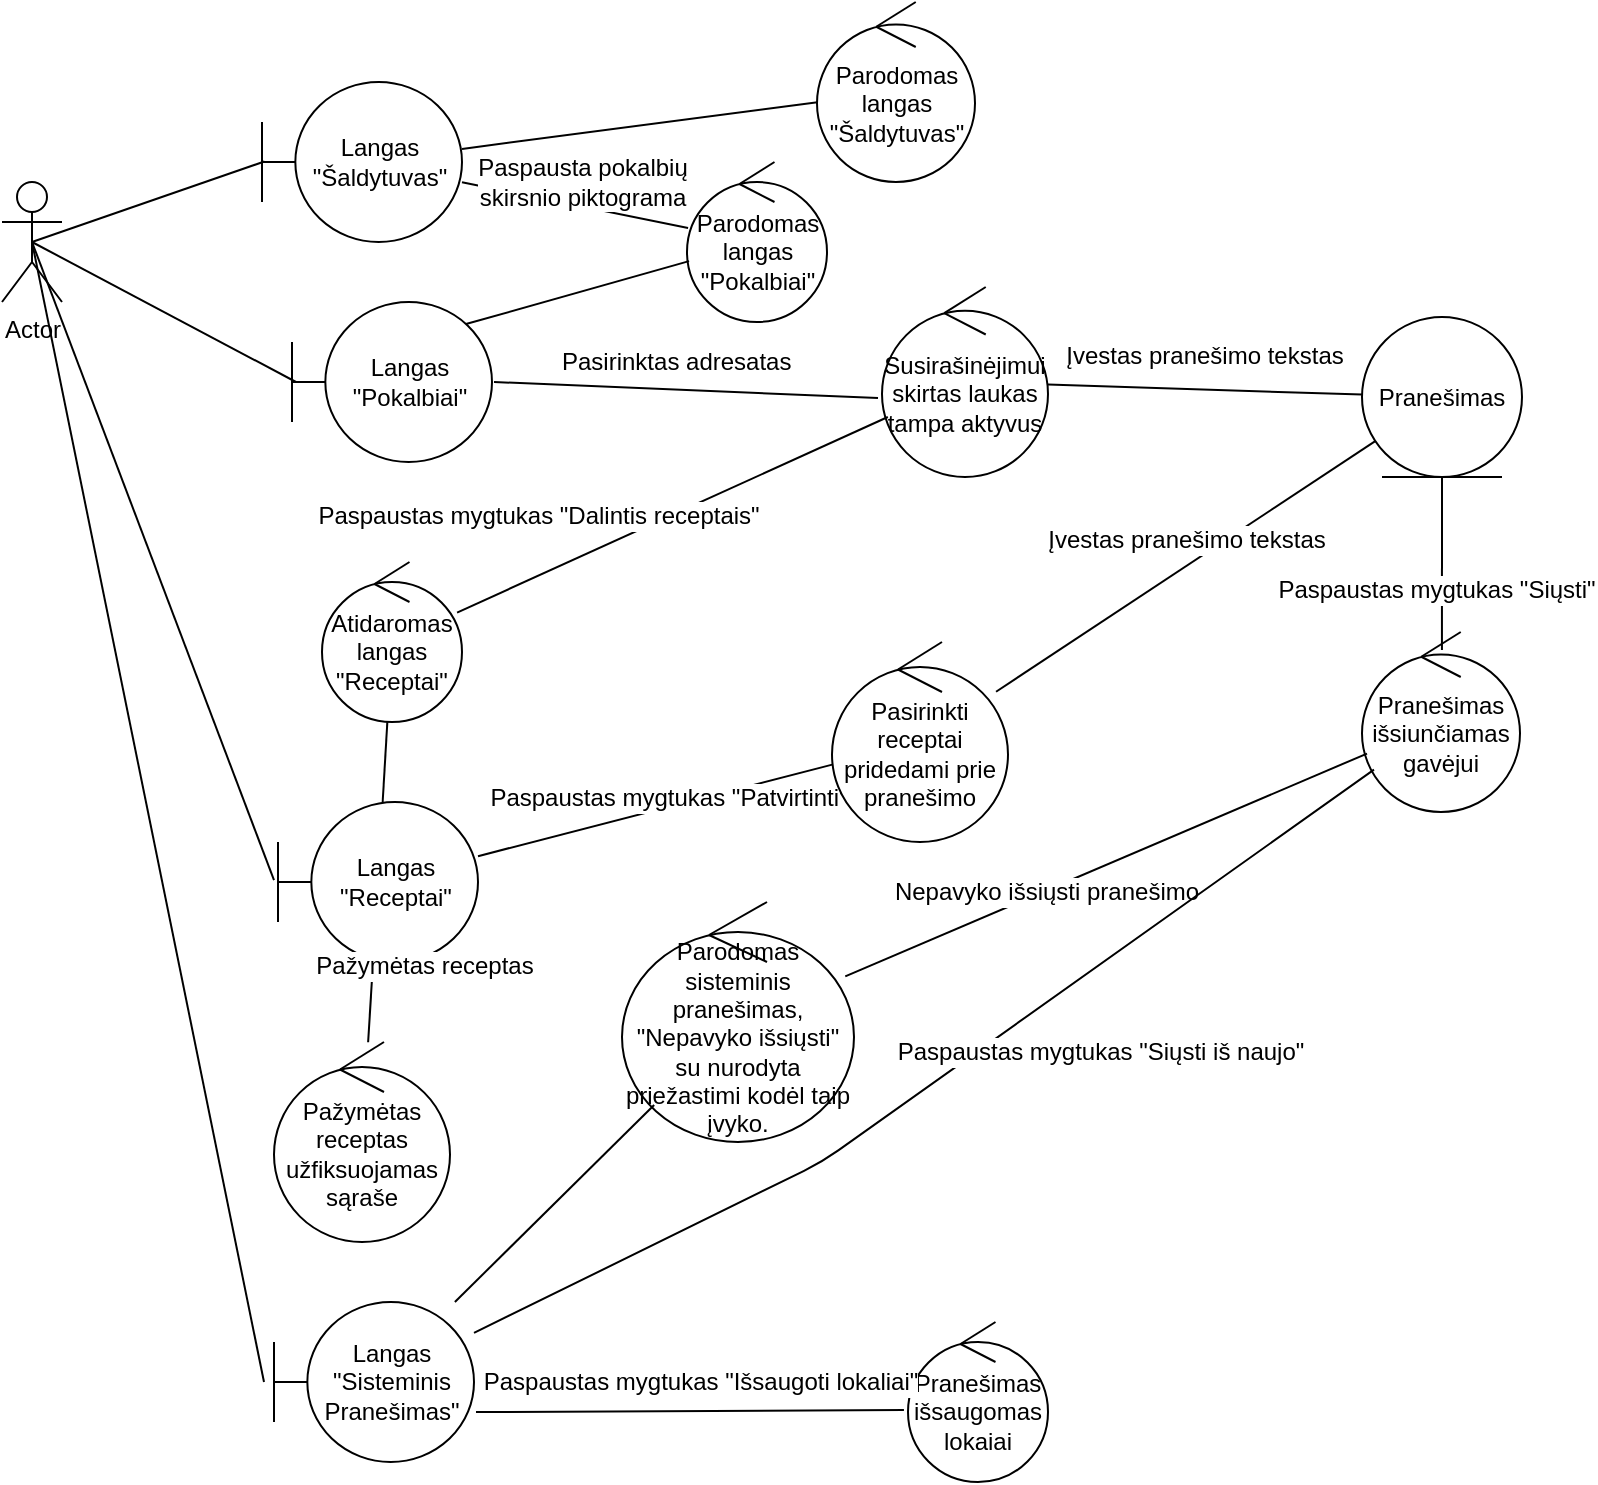 <mxfile version="10.6.0" type="github"><diagram id="qGVhidxi3qc4Q2dun7Jg" name="Page-1"><mxGraphModel dx="1796" dy="591" grid="1" gridSize="10" guides="1" tooltips="1" connect="1" arrows="1" fold="1" page="1" pageScale="1" pageWidth="827" pageHeight="1169" math="0" shadow="0"><root><mxCell id="0"/><mxCell id="1" parent="0"/><mxCell id="P2x7NdR0kpHgVezgbXJG-1" value="Actor" style="shape=umlActor;verticalLabelPosition=bottom;labelBackgroundColor=#ffffff;verticalAlign=top;html=1;outlineConnect=0;" parent="1" vertex="1"><mxGeometry x="-100" y="210" width="30" height="60" as="geometry"/></mxCell><mxCell id="P2x7NdR0kpHgVezgbXJG-2" value="Langas &quot;Šaldytuvas&quot;" style="shape=umlBoundary;whiteSpace=wrap;html=1;" parent="1" vertex="1"><mxGeometry x="30" y="160" width="100" height="80" as="geometry"/></mxCell><mxCell id="P2x7NdR0kpHgVezgbXJG-3" value="" style="endArrow=none;html=1;exitX=0.5;exitY=0.5;exitDx=0;exitDy=0;exitPerimeter=0;entryX=0.012;entryY=0.497;entryDx=0;entryDy=0;entryPerimeter=0;" parent="1" source="P2x7NdR0kpHgVezgbXJG-1" target="P2x7NdR0kpHgVezgbXJG-2" edge="1"><mxGeometry width="50" height="50" relative="1" as="geometry"><mxPoint x="-100" y="360" as="sourcePoint"/><mxPoint x="-50" y="310" as="targetPoint"/></mxGeometry></mxCell><mxCell id="P2x7NdR0kpHgVezgbXJG-9" value="Parodomas langas &quot;Pokalbiai&quot;" style="ellipse;shape=umlControl;whiteSpace=wrap;html=1;" parent="1" vertex="1"><mxGeometry x="242.5" y="200" width="70" height="80" as="geometry"/></mxCell><mxCell id="P2x7NdR0kpHgVezgbXJG-11" value="" style="endArrow=none;html=1;" parent="1" source="P2x7NdR0kpHgVezgbXJG-2" target="P2x7NdR0kpHgVezgbXJG-9" edge="1"><mxGeometry width="50" height="50" relative="1" as="geometry"><mxPoint x="-100" y="360" as="sourcePoint"/><mxPoint x="-50" y="310" as="targetPoint"/></mxGeometry></mxCell><mxCell id="P2x7NdR0kpHgVezgbXJG-12" value="Paspausta pokalbių &lt;br&gt;skirsnio piktograma" style="text;html=1;resizable=0;points=[];align=center;verticalAlign=middle;labelBackgroundColor=#ffffff;" parent="P2x7NdR0kpHgVezgbXJG-11" vertex="1" connectable="0"><mxGeometry x="-0.24" y="-3" relative="1" as="geometry"><mxPoint x="17.5" y="-12" as="offset"/></mxGeometry></mxCell><mxCell id="P2x7NdR0kpHgVezgbXJG-14" value="Langas &quot;Pokalbiai&quot;" style="shape=umlBoundary;whiteSpace=wrap;html=1;" parent="1" vertex="1"><mxGeometry x="45" y="270" width="100" height="80" as="geometry"/></mxCell><mxCell id="P2x7NdR0kpHgVezgbXJG-15" value="" style="endArrow=none;html=1;exitX=0.87;exitY=0.138;exitDx=0;exitDy=0;exitPerimeter=0;" parent="1" source="P2x7NdR0kpHgVezgbXJG-14" target="P2x7NdR0kpHgVezgbXJG-9" edge="1"><mxGeometry width="50" height="50" relative="1" as="geometry"><mxPoint x="210" y="410" as="sourcePoint"/><mxPoint x="-50" y="480" as="targetPoint"/></mxGeometry></mxCell><mxCell id="P2x7NdR0kpHgVezgbXJG-16" value="" style="endArrow=none;html=1;entryX=0.02;entryY=0.5;entryDx=0;entryDy=0;entryPerimeter=0;exitX=0.5;exitY=0.5;exitDx=0;exitDy=0;exitPerimeter=0;" parent="1" source="P2x7NdR0kpHgVezgbXJG-1" target="P2x7NdR0kpHgVezgbXJG-14" edge="1"><mxGeometry width="50" height="50" relative="1" as="geometry"><mxPoint x="-100" y="530" as="sourcePoint"/><mxPoint x="-50" y="480" as="targetPoint"/></mxGeometry></mxCell><mxCell id="P2x7NdR0kpHgVezgbXJG-17" value="" style="endArrow=none;html=1;exitX=1.01;exitY=0.5;exitDx=0;exitDy=0;exitPerimeter=0;entryX=-0.024;entryY=0.584;entryDx=0;entryDy=0;entryPerimeter=0;" parent="1" source="P2x7NdR0kpHgVezgbXJG-14" target="P2x7NdR0kpHgVezgbXJG-19" edge="1"><mxGeometry width="50" height="50" relative="1" as="geometry"><mxPoint x="-100" y="530" as="sourcePoint"/><mxPoint x="340" y="420" as="targetPoint"/></mxGeometry></mxCell><mxCell id="P2x7NdR0kpHgVezgbXJG-18" value="Pasirinktas adresatas" style="text;html=1;resizable=0;points=[];autosize=1;align=left;verticalAlign=top;spacingTop=-4;" parent="1" vertex="1"><mxGeometry x="177.5" y="290" width="130" height="20" as="geometry"/></mxCell><mxCell id="P2x7NdR0kpHgVezgbXJG-19" value="Susirašinėjimui skirtas laukas tampa aktyvus" style="ellipse;shape=umlControl;whiteSpace=wrap;html=1;" parent="1" vertex="1"><mxGeometry x="340" y="262.5" width="83" height="95" as="geometry"/></mxCell><mxCell id="P2x7NdR0kpHgVezgbXJG-20" value="Pranešimas" style="ellipse;shape=umlEntity;whiteSpace=wrap;html=1;" parent="1" vertex="1"><mxGeometry x="580" y="277.5" width="80" height="80" as="geometry"/></mxCell><mxCell id="P2x7NdR0kpHgVezgbXJG-22" value="" style="endArrow=none;html=1;" parent="1" source="P2x7NdR0kpHgVezgbXJG-20" target="P2x7NdR0kpHgVezgbXJG-19" edge="1"><mxGeometry width="50" height="50" relative="1" as="geometry"><mxPoint x="-100" y="710" as="sourcePoint"/><mxPoint x="390" y="460" as="targetPoint"/></mxGeometry></mxCell><mxCell id="P2x7NdR0kpHgVezgbXJG-23" value="Įvestas pranešimo tekstas" style="text;html=1;resizable=0;points=[];align=center;verticalAlign=middle;labelBackgroundColor=#ffffff;" parent="P2x7NdR0kpHgVezgbXJG-22" vertex="1" connectable="0"><mxGeometry x="-0.445" y="4" relative="1" as="geometry"><mxPoint x="-35.5" y="-22" as="offset"/></mxGeometry></mxCell><mxCell id="P2x7NdR0kpHgVezgbXJG-24" value="" style="endArrow=none;html=1;" parent="1" source="P2x7NdR0kpHgVezgbXJG-27" target="P2x7NdR0kpHgVezgbXJG-19" edge="1"><mxGeometry width="50" height="50" relative="1" as="geometry"><mxPoint x="375" y="630" as="sourcePoint"/><mxPoint x="410" y="620" as="targetPoint"/></mxGeometry></mxCell><mxCell id="P2x7NdR0kpHgVezgbXJG-26" value="&lt;span&gt;Paspaustas mygtukas &quot;Dalintis receptais&quot;&lt;/span&gt;" style="text;html=1;resizable=0;points=[];align=center;verticalAlign=middle;labelBackgroundColor=#ffffff;" parent="P2x7NdR0kpHgVezgbXJG-24" vertex="1" connectable="0"><mxGeometry x="-0.682" relative="1" as="geometry"><mxPoint x="6.5" y="-33" as="offset"/></mxGeometry></mxCell><mxCell id="P2x7NdR0kpHgVezgbXJG-27" value="Atidaromas langas &quot;Receptai&quot;" style="ellipse;shape=umlControl;whiteSpace=wrap;html=1;" parent="1" vertex="1"><mxGeometry x="60" y="400" width="70" height="80" as="geometry"/></mxCell><mxCell id="P2x7NdR0kpHgVezgbXJG-28" value="Langas &quot;Receptai&quot;" style="shape=umlBoundary;whiteSpace=wrap;html=1;" parent="1" vertex="1"><mxGeometry x="38" y="520" width="100" height="80" as="geometry"/></mxCell><mxCell id="P2x7NdR0kpHgVezgbXJG-29" value="" style="endArrow=none;html=1;" parent="1" source="P2x7NdR0kpHgVezgbXJG-28" target="P2x7NdR0kpHgVezgbXJG-27" edge="1"><mxGeometry width="50" height="50" relative="1" as="geometry"><mxPoint x="-100" y="860" as="sourcePoint"/><mxPoint x="-50" y="810" as="targetPoint"/></mxGeometry></mxCell><mxCell id="P2x7NdR0kpHgVezgbXJG-30" value="" style="endArrow=none;html=1;entryX=0.5;entryY=0.5;entryDx=0;entryDy=0;entryPerimeter=0;exitX=-0.02;exitY=0.488;exitDx=0;exitDy=0;exitPerimeter=0;" parent="1" source="P2x7NdR0kpHgVezgbXJG-28" target="P2x7NdR0kpHgVezgbXJG-1" edge="1"><mxGeometry width="50" height="50" relative="1" as="geometry"><mxPoint x="-100" y="780" as="sourcePoint"/><mxPoint x="-50" y="730" as="targetPoint"/></mxGeometry></mxCell><mxCell id="P2x7NdR0kpHgVezgbXJG-31" value="Pažymėtas receptas užfiksuojamas sąraše" style="ellipse;shape=umlControl;whiteSpace=wrap;html=1;" parent="1" vertex="1"><mxGeometry x="36" y="640" width="88" height="100" as="geometry"/></mxCell><mxCell id="P2x7NdR0kpHgVezgbXJG-32" value="" style="endArrow=none;html=1;" parent="1" source="P2x7NdR0kpHgVezgbXJG-31" target="P2x7NdR0kpHgVezgbXJG-28" edge="1"><mxGeometry width="50" height="50" relative="1" as="geometry"><mxPoint x="93" y="803" as="sourcePoint"/><mxPoint x="70" y="700" as="targetPoint"/></mxGeometry></mxCell><mxCell id="P2x7NdR0kpHgVezgbXJG-33" value="Pažymėtas receptas" style="text;html=1;resizable=0;points=[];align=center;verticalAlign=middle;labelBackgroundColor=#ffffff;" parent="P2x7NdR0kpHgVezgbXJG-32" vertex="1" connectable="0"><mxGeometry x="0.4" y="1" relative="1" as="geometry"><mxPoint x="26.5" y="-10" as="offset"/></mxGeometry></mxCell><mxCell id="P2x7NdR0kpHgVezgbXJG-35" value="" style="endArrow=none;html=1;" parent="1" source="P2x7NdR0kpHgVezgbXJG-37" target="P2x7NdR0kpHgVezgbXJG-28" edge="1"><mxGeometry width="50" height="50" relative="1" as="geometry"><mxPoint x="-100" y="790" as="sourcePoint"/><mxPoint x="-50" y="740" as="targetPoint"/></mxGeometry></mxCell><mxCell id="P2x7NdR0kpHgVezgbXJG-36" value="Paspaustas mygtukas &quot;Patvirtinti&quot;" style="text;html=1;resizable=0;points=[];align=center;verticalAlign=middle;labelBackgroundColor=#ffffff;" parent="P2x7NdR0kpHgVezgbXJG-35" vertex="1" connectable="0"><mxGeometry x="0.376" y="1" relative="1" as="geometry"><mxPoint x="39" y="-15.5" as="offset"/></mxGeometry></mxCell><mxCell id="P2x7NdR0kpHgVezgbXJG-37" value="Pasirinkti receptai pridedami prie pranešimo" style="ellipse;shape=umlControl;whiteSpace=wrap;html=1;" parent="1" vertex="1"><mxGeometry x="315" y="440" width="88" height="100" as="geometry"/></mxCell><mxCell id="P2x7NdR0kpHgVezgbXJG-38" value="" style="endArrow=none;html=1;" parent="1" source="P2x7NdR0kpHgVezgbXJG-20" target="P2x7NdR0kpHgVezgbXJG-37" edge="1"><mxGeometry width="50" height="50" relative="1" as="geometry"><mxPoint x="545" y="524" as="sourcePoint"/><mxPoint x="400" y="470" as="targetPoint"/></mxGeometry></mxCell><mxCell id="P2x7NdR0kpHgVezgbXJG-39" value="Įvestas pranešimo tekstas" style="text;html=1;resizable=0;points=[];align=center;verticalAlign=middle;labelBackgroundColor=#ffffff;" parent="P2x7NdR0kpHgVezgbXJG-38" vertex="1" connectable="0"><mxGeometry x="-0.445" y="4" relative="1" as="geometry"><mxPoint x="-44.5" y="11.5" as="offset"/></mxGeometry></mxCell><mxCell id="P2x7NdR0kpHgVezgbXJG-40" value="Pranešimas išsiunčiamas gavėjui" style="ellipse;shape=umlControl;whiteSpace=wrap;html=1;" parent="1" vertex="1"><mxGeometry x="580" y="435" width="79" height="90" as="geometry"/></mxCell><mxCell id="P2x7NdR0kpHgVezgbXJG-41" value="" style="endArrow=none;html=1;entryX=0.5;entryY=1;entryDx=0;entryDy=0;exitX=0.506;exitY=0.1;exitDx=0;exitDy=0;exitPerimeter=0;" parent="1" source="P2x7NdR0kpHgVezgbXJG-40" target="P2x7NdR0kpHgVezgbXJG-20" edge="1"><mxGeometry width="50" height="50" relative="1" as="geometry"><mxPoint x="-100" y="940" as="sourcePoint"/><mxPoint x="-50" y="890" as="targetPoint"/></mxGeometry></mxCell><mxCell id="P2x7NdR0kpHgVezgbXJG-42" value="Paspaustas mygtukas &quot;Siųsti&quot;" style="text;html=1;resizable=0;points=[];align=center;verticalAlign=middle;labelBackgroundColor=#ffffff;" parent="P2x7NdR0kpHgVezgbXJG-41" vertex="1" connectable="0"><mxGeometry x="-0.312" y="3" relative="1" as="geometry"><mxPoint as="offset"/></mxGeometry></mxCell><mxCell id="P2x7NdR0kpHgVezgbXJG-43" value="" style="endArrow=none;html=1;" parent="1" source="P2x7NdR0kpHgVezgbXJG-45" target="P2x7NdR0kpHgVezgbXJG-40" edge="1"><mxGeometry width="50" height="50" relative="1" as="geometry"><mxPoint x="310" y="890" as="sourcePoint"/><mxPoint x="-50" y="890" as="targetPoint"/></mxGeometry></mxCell><mxCell id="P2x7NdR0kpHgVezgbXJG-59" value="&lt;span&gt;Nepavyko išsiųsti pranešimo&lt;/span&gt;" style="text;html=1;resizable=0;points=[];align=center;verticalAlign=middle;labelBackgroundColor=#ffffff;" parent="P2x7NdR0kpHgVezgbXJG-43" vertex="1" connectable="0"><mxGeometry x="-0.236" relative="1" as="geometry"><mxPoint as="offset"/></mxGeometry></mxCell><mxCell id="P2x7NdR0kpHgVezgbXJG-45" value="Parodomas sisteminis pranešimas, &quot;Nepavyko išsiųsti&quot; su nurodyta priežastimi kodėl taip įvyko." style="ellipse;shape=umlControl;whiteSpace=wrap;html=1;" parent="1" vertex="1"><mxGeometry x="210" y="570" width="116" height="120" as="geometry"/></mxCell><mxCell id="P2x7NdR0kpHgVezgbXJG-46" value="Langas &quot;Sisteminis Pranešimas&quot;" style="shape=umlBoundary;whiteSpace=wrap;html=1;" parent="1" vertex="1"><mxGeometry x="36" y="770" width="100" height="80" as="geometry"/></mxCell><mxCell id="P2x7NdR0kpHgVezgbXJG-47" value="" style="endArrow=none;html=1;" parent="1" source="P2x7NdR0kpHgVezgbXJG-46" target="P2x7NdR0kpHgVezgbXJG-45" edge="1"><mxGeometry width="50" height="50" relative="1" as="geometry"><mxPoint x="115" y="962" as="sourcePoint"/><mxPoint x="-50" y="1040" as="targetPoint"/></mxGeometry></mxCell><mxCell id="P2x7NdR0kpHgVezgbXJG-48" value="" style="endArrow=none;html=1;" parent="1" source="P2x7NdR0kpHgVezgbXJG-40" edge="1" target="P2x7NdR0kpHgVezgbXJG-46"><mxGeometry width="50" height="50" relative="1" as="geometry"><mxPoint x="-100" y="1100" as="sourcePoint"/><mxPoint x="126" y="800" as="targetPoint"/><Array as="points"><mxPoint x="310" y="700"/></Array></mxGeometry></mxCell><mxCell id="P2x7NdR0kpHgVezgbXJG-49" value="Paspaustas mygtukas &quot;Siųsti iš naujo&quot;" style="text;html=1;resizable=0;points=[];align=center;verticalAlign=middle;labelBackgroundColor=#ffffff;" parent="P2x7NdR0kpHgVezgbXJG-48" vertex="1" connectable="0"><mxGeometry x="0.311" y="4" relative="1" as="geometry"><mxPoint x="146.5" y="-63.5" as="offset"/></mxGeometry></mxCell><mxCell id="P2x7NdR0kpHgVezgbXJG-50" value="Pranešimas išsaugomas lokaiai" style="ellipse;shape=umlControl;whiteSpace=wrap;html=1;" parent="1" vertex="1"><mxGeometry x="353" y="780" width="70" height="80" as="geometry"/></mxCell><mxCell id="P2x7NdR0kpHgVezgbXJG-51" value="" style="endArrow=none;html=1;entryX=-0.05;entryY=0.5;entryDx=0;entryDy=0;entryPerimeter=0;exitX=0.5;exitY=0.5;exitDx=0;exitDy=0;exitPerimeter=0;" parent="1" source="P2x7NdR0kpHgVezgbXJG-1" target="P2x7NdR0kpHgVezgbXJG-46" edge="1"><mxGeometry width="50" height="50" relative="1" as="geometry"><mxPoint x="-100" y="1240" as="sourcePoint"/><mxPoint x="-50" y="1190" as="targetPoint"/></mxGeometry></mxCell><mxCell id="P2x7NdR0kpHgVezgbXJG-52" value="" style="endArrow=none;html=1;entryX=1.01;entryY=0.688;entryDx=0;entryDy=0;entryPerimeter=0;exitX=-0.029;exitY=0.55;exitDx=0;exitDy=0;exitPerimeter=0;" parent="1" source="P2x7NdR0kpHgVezgbXJG-50" target="P2x7NdR0kpHgVezgbXJG-46" edge="1"><mxGeometry width="50" height="50" relative="1" as="geometry"><mxPoint x="450" y="790" as="sourcePoint"/><mxPoint x="-50" y="1210" as="targetPoint"/></mxGeometry></mxCell><mxCell id="P2x7NdR0kpHgVezgbXJG-54" value="Paspaustas mygtukas &quot;Išsaugoti lokaliai&quot;" style="text;html=1;resizable=0;points=[];align=center;verticalAlign=middle;labelBackgroundColor=#ffffff;" parent="P2x7NdR0kpHgVezgbXJG-52" vertex="1" connectable="0"><mxGeometry x="-0.236" y="-1" relative="1" as="geometry"><mxPoint x="-20.5" y="-13.5" as="offset"/></mxGeometry></mxCell><mxCell id="nkW9wCTyb2D52Wvk1pac-1" value="Parodomas langas &quot;Šaldytuvas&quot;" style="ellipse;shape=umlControl;whiteSpace=wrap;html=1;" vertex="1" parent="1"><mxGeometry x="307.5" y="120" width="79" height="90" as="geometry"/></mxCell><mxCell id="nkW9wCTyb2D52Wvk1pac-2" value="" style="endArrow=none;html=1;" edge="1" parent="1" source="P2x7NdR0kpHgVezgbXJG-2" target="nkW9wCTyb2D52Wvk1pac-1"><mxGeometry width="50" height="50" relative="1" as="geometry"><mxPoint x="-100" y="930" as="sourcePoint"/><mxPoint x="-50" y="880" as="targetPoint"/><Array as="points"/></mxGeometry></mxCell></root></mxGraphModel></diagram></mxfile>